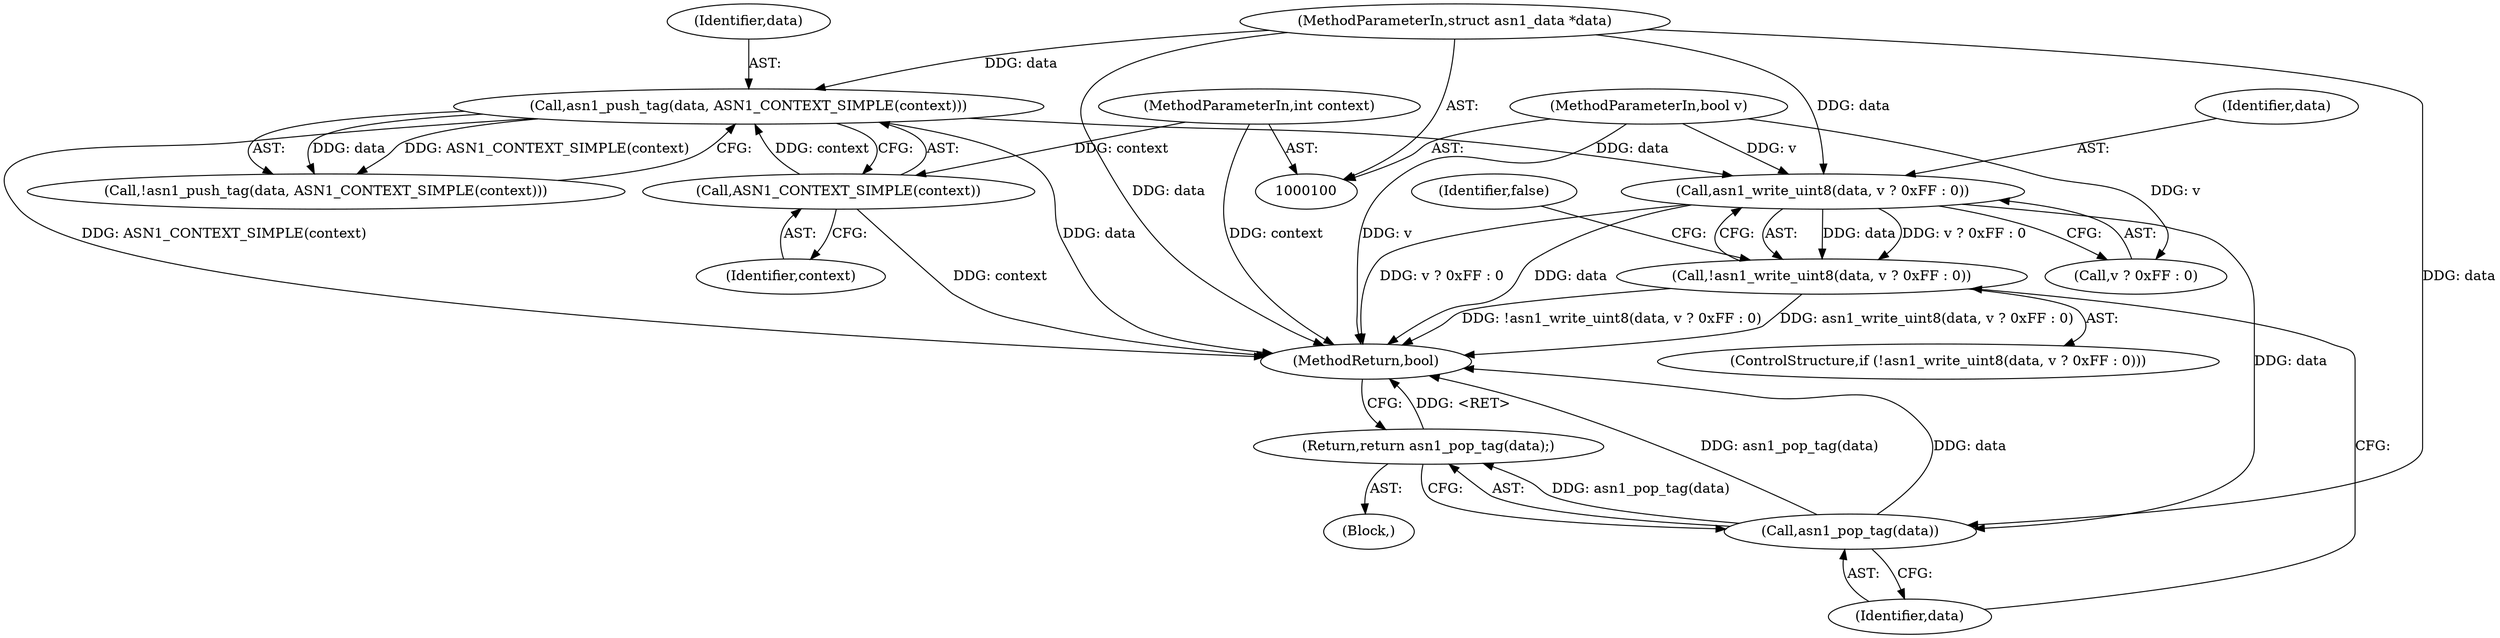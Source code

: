 digraph "0_samba_9d989c9dd7a5b92d0c5d65287935471b83b6e884_2@API" {
"1000115" [label="(Call,asn1_write_uint8(data, v ? 0xFF : 0))"];
"1000107" [label="(Call,asn1_push_tag(data, ASN1_CONTEXT_SIMPLE(context)))"];
"1000101" [label="(MethodParameterIn,struct asn1_data *data)"];
"1000109" [label="(Call,ASN1_CONTEXT_SIMPLE(context))"];
"1000103" [label="(MethodParameterIn,int context)"];
"1000102" [label="(MethodParameterIn,bool v)"];
"1000114" [label="(Call,!asn1_write_uint8(data, v ? 0xFF : 0))"];
"1000124" [label="(Call,asn1_pop_tag(data))"];
"1000123" [label="(Return,return asn1_pop_tag(data);)"];
"1000109" [label="(Call,ASN1_CONTEXT_SIMPLE(context))"];
"1000114" [label="(Call,!asn1_write_uint8(data, v ? 0xFF : 0))"];
"1000108" [label="(Identifier,data)"];
"1000123" [label="(Return,return asn1_pop_tag(data);)"];
"1000113" [label="(ControlStructure,if (!asn1_write_uint8(data, v ? 0xFF : 0)))"];
"1000122" [label="(Identifier,false)"];
"1000102" [label="(MethodParameterIn,bool v)"];
"1000106" [label="(Call,!asn1_push_tag(data, ASN1_CONTEXT_SIMPLE(context)))"];
"1000126" [label="(MethodReturn,bool)"];
"1000115" [label="(Call,asn1_write_uint8(data, v ? 0xFF : 0))"];
"1000110" [label="(Identifier,context)"];
"1000107" [label="(Call,asn1_push_tag(data, ASN1_CONTEXT_SIMPLE(context)))"];
"1000103" [label="(MethodParameterIn,int context)"];
"1000125" [label="(Identifier,data)"];
"1000104" [label="(Block,)"];
"1000124" [label="(Call,asn1_pop_tag(data))"];
"1000116" [label="(Identifier,data)"];
"1000117" [label="(Call,v ? 0xFF : 0)"];
"1000101" [label="(MethodParameterIn,struct asn1_data *data)"];
"1000115" -> "1000114"  [label="AST: "];
"1000115" -> "1000117"  [label="CFG: "];
"1000116" -> "1000115"  [label="AST: "];
"1000117" -> "1000115"  [label="AST: "];
"1000114" -> "1000115"  [label="CFG: "];
"1000115" -> "1000126"  [label="DDG: v ? 0xFF : 0"];
"1000115" -> "1000126"  [label="DDG: data"];
"1000115" -> "1000114"  [label="DDG: data"];
"1000115" -> "1000114"  [label="DDG: v ? 0xFF : 0"];
"1000107" -> "1000115"  [label="DDG: data"];
"1000101" -> "1000115"  [label="DDG: data"];
"1000102" -> "1000115"  [label="DDG: v"];
"1000115" -> "1000124"  [label="DDG: data"];
"1000107" -> "1000106"  [label="AST: "];
"1000107" -> "1000109"  [label="CFG: "];
"1000108" -> "1000107"  [label="AST: "];
"1000109" -> "1000107"  [label="AST: "];
"1000106" -> "1000107"  [label="CFG: "];
"1000107" -> "1000126"  [label="DDG: data"];
"1000107" -> "1000126"  [label="DDG: ASN1_CONTEXT_SIMPLE(context)"];
"1000107" -> "1000106"  [label="DDG: data"];
"1000107" -> "1000106"  [label="DDG: ASN1_CONTEXT_SIMPLE(context)"];
"1000101" -> "1000107"  [label="DDG: data"];
"1000109" -> "1000107"  [label="DDG: context"];
"1000101" -> "1000100"  [label="AST: "];
"1000101" -> "1000126"  [label="DDG: data"];
"1000101" -> "1000124"  [label="DDG: data"];
"1000109" -> "1000110"  [label="CFG: "];
"1000110" -> "1000109"  [label="AST: "];
"1000109" -> "1000126"  [label="DDG: context"];
"1000103" -> "1000109"  [label="DDG: context"];
"1000103" -> "1000100"  [label="AST: "];
"1000103" -> "1000126"  [label="DDG: context"];
"1000102" -> "1000100"  [label="AST: "];
"1000102" -> "1000126"  [label="DDG: v"];
"1000102" -> "1000117"  [label="DDG: v"];
"1000114" -> "1000113"  [label="AST: "];
"1000122" -> "1000114"  [label="CFG: "];
"1000125" -> "1000114"  [label="CFG: "];
"1000114" -> "1000126"  [label="DDG: !asn1_write_uint8(data, v ? 0xFF : 0)"];
"1000114" -> "1000126"  [label="DDG: asn1_write_uint8(data, v ? 0xFF : 0)"];
"1000124" -> "1000123"  [label="AST: "];
"1000124" -> "1000125"  [label="CFG: "];
"1000125" -> "1000124"  [label="AST: "];
"1000123" -> "1000124"  [label="CFG: "];
"1000124" -> "1000126"  [label="DDG: data"];
"1000124" -> "1000126"  [label="DDG: asn1_pop_tag(data)"];
"1000124" -> "1000123"  [label="DDG: asn1_pop_tag(data)"];
"1000123" -> "1000104"  [label="AST: "];
"1000126" -> "1000123"  [label="CFG: "];
"1000123" -> "1000126"  [label="DDG: <RET>"];
}
